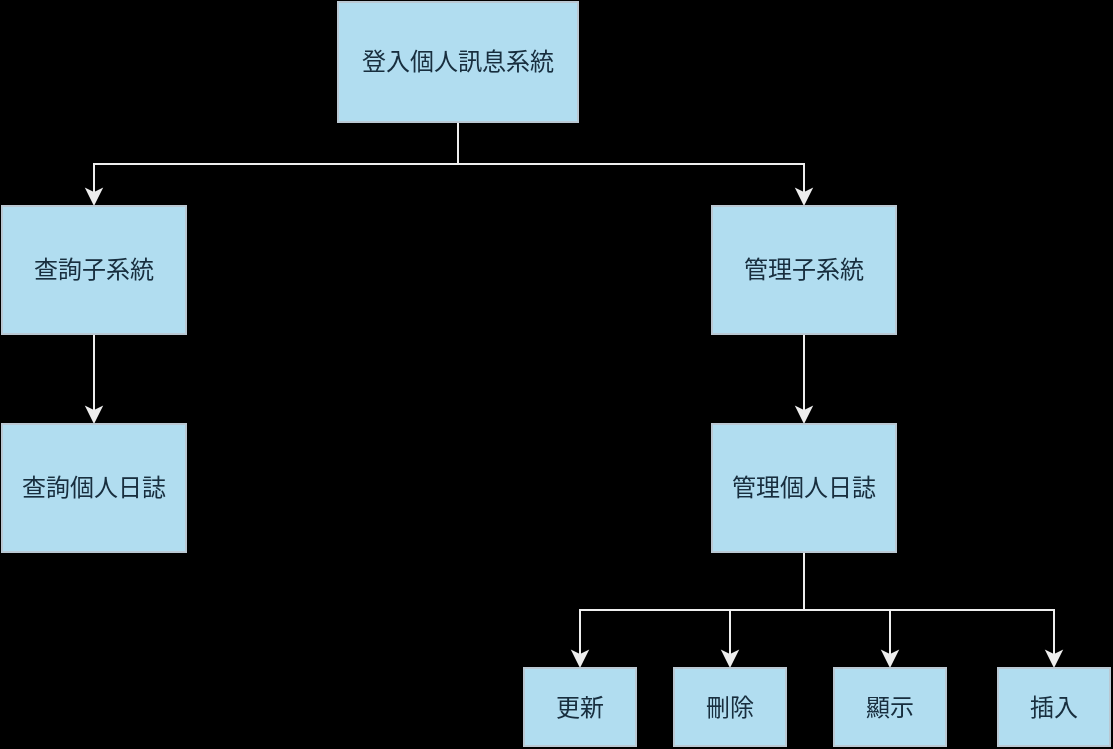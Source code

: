 <mxfile version="22.1.16" type="device">
  <diagram id="C5RBs43oDa-KdzZeNtuy" name="Page-1">
    <mxGraphModel dx="894" dy="566" grid="0" gridSize="10" guides="1" tooltips="1" connect="1" arrows="1" fold="1" page="1" pageScale="1" pageWidth="827" pageHeight="1169" background="#000000" math="0" shadow="0">
      <root>
        <mxCell id="WIyWlLk6GJQsqaUBKTNV-0" />
        <mxCell id="WIyWlLk6GJQsqaUBKTNV-1" parent="WIyWlLk6GJQsqaUBKTNV-0" />
        <mxCell id="RjF4kjAFAS7lQ9_FdAy0-10" style="edgeStyle=orthogonalEdgeStyle;rounded=0;orthogonalLoop=1;jettySize=auto;html=1;exitX=0.5;exitY=1;exitDx=0;exitDy=0;entryX=0.5;entryY=0;entryDx=0;entryDy=0;strokeColor=#EEEEEE;fontColor=#FFFFFF;" edge="1" parent="WIyWlLk6GJQsqaUBKTNV-1" source="RjF4kjAFAS7lQ9_FdAy0-0" target="RjF4kjAFAS7lQ9_FdAy0-1">
          <mxGeometry relative="1" as="geometry" />
        </mxCell>
        <mxCell id="RjF4kjAFAS7lQ9_FdAy0-11" style="edgeStyle=orthogonalEdgeStyle;rounded=0;orthogonalLoop=1;jettySize=auto;html=1;exitX=0.5;exitY=1;exitDx=0;exitDy=0;entryX=0.5;entryY=0;entryDx=0;entryDy=0;strokeColor=#EEEEEE;fontColor=#FFFFFF;" edge="1" parent="WIyWlLk6GJQsqaUBKTNV-1" source="RjF4kjAFAS7lQ9_FdAy0-0" target="RjF4kjAFAS7lQ9_FdAy0-3">
          <mxGeometry relative="1" as="geometry" />
        </mxCell>
        <mxCell id="RjF4kjAFAS7lQ9_FdAy0-0" value="登入個人訊息系統" style="rounded=0;whiteSpace=wrap;html=1;strokeColor=#BAC8D3;fontColor=#182E3E;fillColor=#B1DDF0;" vertex="1" parent="WIyWlLk6GJQsqaUBKTNV-1">
          <mxGeometry x="338" y="130" width="120" height="60" as="geometry" />
        </mxCell>
        <mxCell id="RjF4kjAFAS7lQ9_FdAy0-9" style="edgeStyle=orthogonalEdgeStyle;rounded=0;orthogonalLoop=1;jettySize=auto;html=1;exitX=0.5;exitY=1;exitDx=0;exitDy=0;entryX=0.5;entryY=0;entryDx=0;entryDy=0;strokeColor=#EEEEEE;fontColor=#FFFFFF;" edge="1" parent="WIyWlLk6GJQsqaUBKTNV-1" source="RjF4kjAFAS7lQ9_FdAy0-1" target="RjF4kjAFAS7lQ9_FdAy0-2">
          <mxGeometry relative="1" as="geometry" />
        </mxCell>
        <mxCell id="RjF4kjAFAS7lQ9_FdAy0-1" value="查詢子系統" style="whiteSpace=wrap;html=1;strokeColor=#BAC8D3;fontColor=#182E3E;fillColor=#B1DDF0;" vertex="1" parent="WIyWlLk6GJQsqaUBKTNV-1">
          <mxGeometry x="170" y="232" width="92" height="64" as="geometry" />
        </mxCell>
        <mxCell id="RjF4kjAFAS7lQ9_FdAy0-2" value="查詢個人日誌" style="whiteSpace=wrap;html=1;strokeColor=#BAC8D3;fontColor=#182E3E;fillColor=#B1DDF0;" vertex="1" parent="WIyWlLk6GJQsqaUBKTNV-1">
          <mxGeometry x="170" y="341" width="92" height="64" as="geometry" />
        </mxCell>
        <mxCell id="RjF4kjAFAS7lQ9_FdAy0-12" style="edgeStyle=orthogonalEdgeStyle;rounded=0;orthogonalLoop=1;jettySize=auto;html=1;exitX=0.5;exitY=1;exitDx=0;exitDy=0;entryX=0.5;entryY=0;entryDx=0;entryDy=0;strokeColor=#EEEEEE;fontColor=#FFFFFF;" edge="1" parent="WIyWlLk6GJQsqaUBKTNV-1" source="RjF4kjAFAS7lQ9_FdAy0-3" target="RjF4kjAFAS7lQ9_FdAy0-4">
          <mxGeometry relative="1" as="geometry" />
        </mxCell>
        <mxCell id="RjF4kjAFAS7lQ9_FdAy0-3" value="管理子系統" style="whiteSpace=wrap;html=1;strokeColor=#BAC8D3;fontColor=#182E3E;fillColor=#B1DDF0;" vertex="1" parent="WIyWlLk6GJQsqaUBKTNV-1">
          <mxGeometry x="525" y="232" width="92" height="64" as="geometry" />
        </mxCell>
        <mxCell id="RjF4kjAFAS7lQ9_FdAy0-13" style="edgeStyle=orthogonalEdgeStyle;rounded=0;orthogonalLoop=1;jettySize=auto;html=1;exitX=0.5;exitY=1;exitDx=0;exitDy=0;entryX=0.5;entryY=0;entryDx=0;entryDy=0;strokeColor=#EEEEEE;fontColor=#FFFFFF;" edge="1" parent="WIyWlLk6GJQsqaUBKTNV-1" source="RjF4kjAFAS7lQ9_FdAy0-4" target="RjF4kjAFAS7lQ9_FdAy0-5">
          <mxGeometry relative="1" as="geometry" />
        </mxCell>
        <mxCell id="RjF4kjAFAS7lQ9_FdAy0-14" style="edgeStyle=orthogonalEdgeStyle;rounded=0;orthogonalLoop=1;jettySize=auto;html=1;exitX=0.5;exitY=1;exitDx=0;exitDy=0;entryX=0.5;entryY=0;entryDx=0;entryDy=0;strokeColor=#EEEEEE;fontColor=#FFFFFF;" edge="1" parent="WIyWlLk6GJQsqaUBKTNV-1" source="RjF4kjAFAS7lQ9_FdAy0-4" target="RjF4kjAFAS7lQ9_FdAy0-8">
          <mxGeometry relative="1" as="geometry" />
        </mxCell>
        <mxCell id="RjF4kjAFAS7lQ9_FdAy0-15" style="edgeStyle=orthogonalEdgeStyle;rounded=0;orthogonalLoop=1;jettySize=auto;html=1;exitX=0.5;exitY=1;exitDx=0;exitDy=0;entryX=0.5;entryY=0;entryDx=0;entryDy=0;strokeColor=#EEEEEE;fontColor=#FFFFFF;" edge="1" parent="WIyWlLk6GJQsqaUBKTNV-1" source="RjF4kjAFAS7lQ9_FdAy0-4" target="RjF4kjAFAS7lQ9_FdAy0-7">
          <mxGeometry relative="1" as="geometry" />
        </mxCell>
        <mxCell id="RjF4kjAFAS7lQ9_FdAy0-16" style="edgeStyle=orthogonalEdgeStyle;rounded=0;orthogonalLoop=1;jettySize=auto;html=1;exitX=0.5;exitY=1;exitDx=0;exitDy=0;entryX=0.5;entryY=0;entryDx=0;entryDy=0;strokeColor=#EEEEEE;fontColor=#FFFFFF;" edge="1" parent="WIyWlLk6GJQsqaUBKTNV-1" source="RjF4kjAFAS7lQ9_FdAy0-4" target="RjF4kjAFAS7lQ9_FdAy0-6">
          <mxGeometry relative="1" as="geometry" />
        </mxCell>
        <mxCell id="RjF4kjAFAS7lQ9_FdAy0-4" value="管理個人日誌" style="whiteSpace=wrap;html=1;strokeColor=#BAC8D3;fontColor=#182E3E;fillColor=#B1DDF0;" vertex="1" parent="WIyWlLk6GJQsqaUBKTNV-1">
          <mxGeometry x="525" y="341" width="92" height="64" as="geometry" />
        </mxCell>
        <mxCell id="RjF4kjAFAS7lQ9_FdAy0-5" value="更新" style="whiteSpace=wrap;html=1;strokeColor=#BAC8D3;fontColor=#182E3E;fillColor=#B1DDF0;" vertex="1" parent="WIyWlLk6GJQsqaUBKTNV-1">
          <mxGeometry x="431" y="463" width="56" height="39" as="geometry" />
        </mxCell>
        <mxCell id="RjF4kjAFAS7lQ9_FdAy0-6" value="插入" style="whiteSpace=wrap;html=1;strokeColor=#BAC8D3;fontColor=#182E3E;fillColor=#B1DDF0;" vertex="1" parent="WIyWlLk6GJQsqaUBKTNV-1">
          <mxGeometry x="668" y="463" width="56" height="39" as="geometry" />
        </mxCell>
        <mxCell id="RjF4kjAFAS7lQ9_FdAy0-7" value="顯示" style="whiteSpace=wrap;html=1;strokeColor=#BAC8D3;fontColor=#182E3E;fillColor=#B1DDF0;" vertex="1" parent="WIyWlLk6GJQsqaUBKTNV-1">
          <mxGeometry x="586" y="463" width="56" height="39" as="geometry" />
        </mxCell>
        <mxCell id="RjF4kjAFAS7lQ9_FdAy0-8" value="刪除" style="whiteSpace=wrap;html=1;strokeColor=#BAC8D3;fontColor=#182E3E;fillColor=#B1DDF0;" vertex="1" parent="WIyWlLk6GJQsqaUBKTNV-1">
          <mxGeometry x="506" y="463" width="56" height="39" as="geometry" />
        </mxCell>
      </root>
    </mxGraphModel>
  </diagram>
</mxfile>
